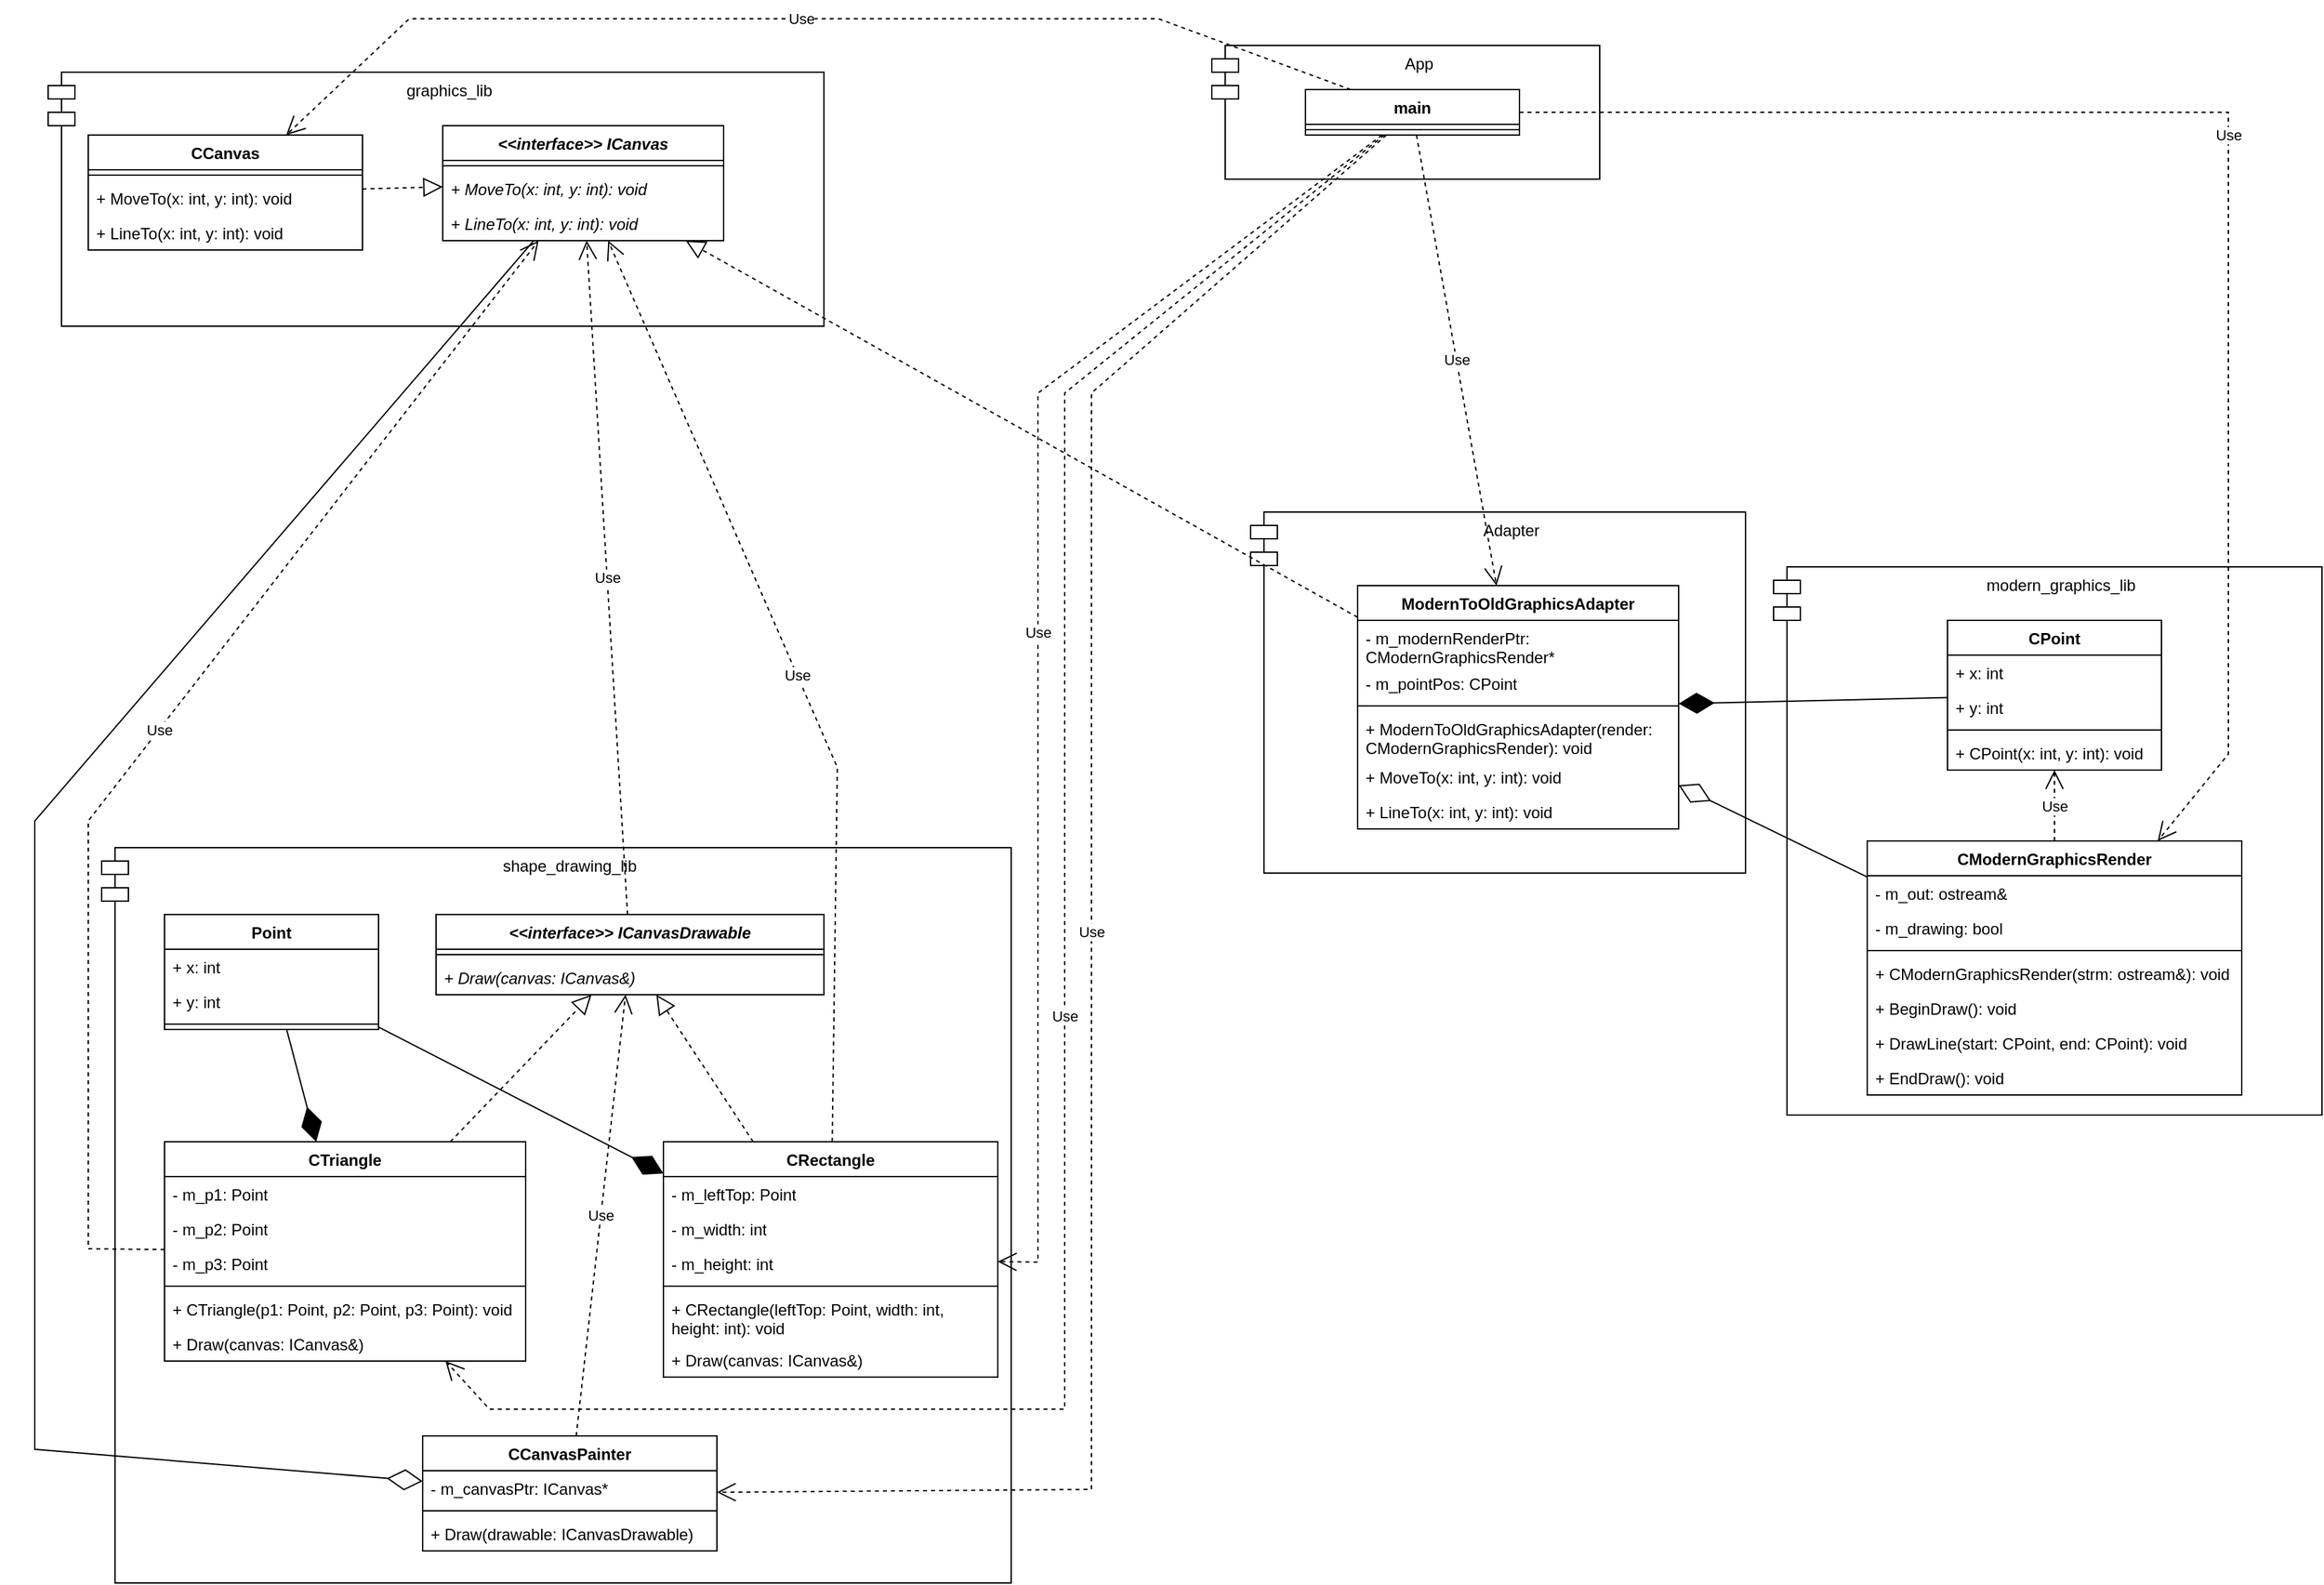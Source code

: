 <mxfile version="24.8.3">
  <diagram name="Страница — 1" id="Q5mQ6EyIHFrdvReiA6iZ">
    <mxGraphModel dx="2014" dy="634" grid="1" gridSize="10" guides="1" tooltips="1" connect="1" arrows="1" fold="1" page="1" pageScale="1" pageWidth="827" pageHeight="1169" math="0" shadow="0">
      <root>
        <mxCell id="0" />
        <mxCell id="1" parent="0" />
        <mxCell id="XjnwX9MCClepq0qYHrMa-5" value="App" style="shape=module;align=left;spacingLeft=20;align=center;verticalAlign=top;whiteSpace=wrap;html=1;" parent="1" vertex="1">
          <mxGeometry x="200" y="100" width="290" height="100" as="geometry" />
        </mxCell>
        <mxCell id="XjnwX9MCClepq0qYHrMa-1" value="main" style="swimlane;fontStyle=1;align=center;verticalAlign=top;childLayout=stackLayout;horizontal=1;startSize=26;horizontalStack=0;resizeParent=1;resizeParentMax=0;resizeLast=0;collapsible=1;marginBottom=0;whiteSpace=wrap;html=1;" parent="1" vertex="1">
          <mxGeometry x="270" y="133" width="160" height="34" as="geometry" />
        </mxCell>
        <mxCell id="XjnwX9MCClepq0qYHrMa-3" value="" style="line;strokeWidth=1;fillColor=none;align=left;verticalAlign=middle;spacingTop=-1;spacingLeft=3;spacingRight=3;rotatable=0;labelPosition=right;points=[];portConstraint=eastwest;strokeColor=inherit;" parent="XjnwX9MCClepq0qYHrMa-1" vertex="1">
          <mxGeometry y="26" width="160" height="8" as="geometry" />
        </mxCell>
        <mxCell id="XjnwX9MCClepq0qYHrMa-7" value="graphics_lib" style="shape=module;align=left;spacingLeft=20;align=center;verticalAlign=top;whiteSpace=wrap;html=1;" parent="1" vertex="1">
          <mxGeometry x="-670" y="120" width="580" height="190" as="geometry" />
        </mxCell>
        <mxCell id="XjnwX9MCClepq0qYHrMa-8" value="modern_graphics_lib" style="shape=module;align=left;spacingLeft=20;align=center;verticalAlign=top;whiteSpace=wrap;html=1;" parent="1" vertex="1">
          <mxGeometry x="620" y="490" width="410" height="410" as="geometry" />
        </mxCell>
        <mxCell id="XjnwX9MCClepq0qYHrMa-9" value="shape_drawing_lib" style="shape=module;align=left;spacingLeft=20;align=center;verticalAlign=top;whiteSpace=wrap;html=1;" parent="1" vertex="1">
          <mxGeometry x="-630" y="700" width="680" height="550" as="geometry" />
        </mxCell>
        <mxCell id="XjnwX9MCClepq0qYHrMa-10" value="&lt;i&gt;&amp;lt;&amp;lt;interface&amp;gt;&amp;gt; ICanvas&lt;/i&gt;" style="swimlane;fontStyle=1;align=center;verticalAlign=top;childLayout=stackLayout;horizontal=1;startSize=26;horizontalStack=0;resizeParent=1;resizeParentMax=0;resizeLast=0;collapsible=1;marginBottom=0;whiteSpace=wrap;html=1;" parent="1" vertex="1">
          <mxGeometry x="-375" y="160" width="210" height="86" as="geometry" />
        </mxCell>
        <mxCell id="XjnwX9MCClepq0qYHrMa-12" value="" style="line;strokeWidth=1;fillColor=none;align=left;verticalAlign=middle;spacingTop=-1;spacingLeft=3;spacingRight=3;rotatable=0;labelPosition=right;points=[];portConstraint=eastwest;strokeColor=inherit;" parent="XjnwX9MCClepq0qYHrMa-10" vertex="1">
          <mxGeometry y="26" width="210" height="8" as="geometry" />
        </mxCell>
        <mxCell id="XjnwX9MCClepq0qYHrMa-13" value="&lt;i&gt;+ MoveTo(x: int, y: int): void&lt;/i&gt;" style="text;strokeColor=none;fillColor=none;align=left;verticalAlign=top;spacingLeft=4;spacingRight=4;overflow=hidden;rotatable=0;points=[[0,0.5],[1,0.5]];portConstraint=eastwest;whiteSpace=wrap;html=1;" parent="XjnwX9MCClepq0qYHrMa-10" vertex="1">
          <mxGeometry y="34" width="210" height="26" as="geometry" />
        </mxCell>
        <mxCell id="XjnwX9MCClepq0qYHrMa-14" value="&lt;i&gt;+ LineTo(x: int, y: int): void&lt;/i&gt;" style="text;strokeColor=none;fillColor=none;align=left;verticalAlign=top;spacingLeft=4;spacingRight=4;overflow=hidden;rotatable=0;points=[[0,0.5],[1,0.5]];portConstraint=eastwest;whiteSpace=wrap;html=1;" parent="XjnwX9MCClepq0qYHrMa-10" vertex="1">
          <mxGeometry y="60" width="210" height="26" as="geometry" />
        </mxCell>
        <mxCell id="XjnwX9MCClepq0qYHrMa-15" value="CCanvas" style="swimlane;fontStyle=1;align=center;verticalAlign=top;childLayout=stackLayout;horizontal=1;startSize=26;horizontalStack=0;resizeParent=1;resizeParentMax=0;resizeLast=0;collapsible=1;marginBottom=0;whiteSpace=wrap;html=1;" parent="1" vertex="1">
          <mxGeometry x="-640" y="167" width="205" height="86" as="geometry" />
        </mxCell>
        <mxCell id="XjnwX9MCClepq0qYHrMa-17" value="" style="line;strokeWidth=1;fillColor=none;align=left;verticalAlign=middle;spacingTop=-1;spacingLeft=3;spacingRight=3;rotatable=0;labelPosition=right;points=[];portConstraint=eastwest;strokeColor=inherit;" parent="XjnwX9MCClepq0qYHrMa-15" vertex="1">
          <mxGeometry y="26" width="205" height="8" as="geometry" />
        </mxCell>
        <mxCell id="XjnwX9MCClepq0qYHrMa-19" value="+ MoveTo(x: int, y: int): void" style="text;strokeColor=none;fillColor=none;align=left;verticalAlign=top;spacingLeft=4;spacingRight=4;overflow=hidden;rotatable=0;points=[[0,0.5],[1,0.5]];portConstraint=eastwest;whiteSpace=wrap;html=1;" parent="XjnwX9MCClepq0qYHrMa-15" vertex="1">
          <mxGeometry y="34" width="205" height="26" as="geometry" />
        </mxCell>
        <mxCell id="XjnwX9MCClepq0qYHrMa-20" value="+ LineTo(x: int, y: int): void" style="text;strokeColor=none;fillColor=none;align=left;verticalAlign=top;spacingLeft=4;spacingRight=4;overflow=hidden;rotatable=0;points=[[0,0.5],[1,0.5]];portConstraint=eastwest;whiteSpace=wrap;html=1;" parent="XjnwX9MCClepq0qYHrMa-15" vertex="1">
          <mxGeometry y="60" width="205" height="26" as="geometry" />
        </mxCell>
        <mxCell id="XjnwX9MCClepq0qYHrMa-21" value="" style="endArrow=block;dashed=1;endFill=0;endSize=12;html=1;rounded=0;" parent="1" source="XjnwX9MCClepq0qYHrMa-15" target="XjnwX9MCClepq0qYHrMa-10" edge="1">
          <mxGeometry width="160" relative="1" as="geometry">
            <mxPoint x="-190" y="340" as="sourcePoint" />
            <mxPoint x="-30" y="340" as="targetPoint" />
          </mxGeometry>
        </mxCell>
        <mxCell id="XjnwX9MCClepq0qYHrMa-22" value="Point" style="swimlane;fontStyle=1;align=center;verticalAlign=top;childLayout=stackLayout;horizontal=1;startSize=26;horizontalStack=0;resizeParent=1;resizeParentMax=0;resizeLast=0;collapsible=1;marginBottom=0;whiteSpace=wrap;html=1;" parent="1" vertex="1">
          <mxGeometry x="-583" y="750" width="160" height="86" as="geometry" />
        </mxCell>
        <mxCell id="XjnwX9MCClepq0qYHrMa-23" value="+ x: int" style="text;strokeColor=none;fillColor=none;align=left;verticalAlign=top;spacingLeft=4;spacingRight=4;overflow=hidden;rotatable=0;points=[[0,0.5],[1,0.5]];portConstraint=eastwest;whiteSpace=wrap;html=1;" parent="XjnwX9MCClepq0qYHrMa-22" vertex="1">
          <mxGeometry y="26" width="160" height="26" as="geometry" />
        </mxCell>
        <mxCell id="XjnwX9MCClepq0qYHrMa-26" value="+ y: int" style="text;strokeColor=none;fillColor=none;align=left;verticalAlign=top;spacingLeft=4;spacingRight=4;overflow=hidden;rotatable=0;points=[[0,0.5],[1,0.5]];portConstraint=eastwest;whiteSpace=wrap;html=1;" parent="XjnwX9MCClepq0qYHrMa-22" vertex="1">
          <mxGeometry y="52" width="160" height="26" as="geometry" />
        </mxCell>
        <mxCell id="XjnwX9MCClepq0qYHrMa-24" value="" style="line;strokeWidth=1;fillColor=none;align=left;verticalAlign=middle;spacingTop=-1;spacingLeft=3;spacingRight=3;rotatable=0;labelPosition=right;points=[];portConstraint=eastwest;strokeColor=inherit;" parent="XjnwX9MCClepq0qYHrMa-22" vertex="1">
          <mxGeometry y="78" width="160" height="8" as="geometry" />
        </mxCell>
        <mxCell id="XjnwX9MCClepq0qYHrMa-27" value="&lt;i&gt;&amp;lt;&amp;lt;interface&amp;gt;&amp;gt; ICanvasDrawable&lt;/i&gt;" style="swimlane;fontStyle=1;align=center;verticalAlign=top;childLayout=stackLayout;horizontal=1;startSize=26;horizontalStack=0;resizeParent=1;resizeParentMax=0;resizeLast=0;collapsible=1;marginBottom=0;whiteSpace=wrap;html=1;" parent="1" vertex="1">
          <mxGeometry x="-380" y="750" width="290" height="60" as="geometry" />
        </mxCell>
        <mxCell id="XjnwX9MCClepq0qYHrMa-28" value="" style="line;strokeWidth=1;fillColor=none;align=left;verticalAlign=middle;spacingTop=-1;spacingLeft=3;spacingRight=3;rotatable=0;labelPosition=right;points=[];portConstraint=eastwest;strokeColor=inherit;" parent="XjnwX9MCClepq0qYHrMa-27" vertex="1">
          <mxGeometry y="26" width="290" height="8" as="geometry" />
        </mxCell>
        <mxCell id="XjnwX9MCClepq0qYHrMa-29" value="&lt;i&gt;+ Draw(canvas: ICanvas&amp;amp;)&lt;/i&gt;" style="text;strokeColor=none;fillColor=none;align=left;verticalAlign=top;spacingLeft=4;spacingRight=4;overflow=hidden;rotatable=0;points=[[0,0.5],[1,0.5]];portConstraint=eastwest;whiteSpace=wrap;html=1;" parent="XjnwX9MCClepq0qYHrMa-27" vertex="1">
          <mxGeometry y="34" width="290" height="26" as="geometry" />
        </mxCell>
        <mxCell id="XjnwX9MCClepq0qYHrMa-31" value="Use" style="endArrow=open;endSize=12;dashed=1;html=1;rounded=0;" parent="1" source="XjnwX9MCClepq0qYHrMa-27" target="XjnwX9MCClepq0qYHrMa-10" edge="1">
          <mxGeometry width="160" relative="1" as="geometry">
            <mxPoint x="-240" y="380" as="sourcePoint" />
            <mxPoint x="-80" y="380" as="targetPoint" />
          </mxGeometry>
        </mxCell>
        <mxCell id="XjnwX9MCClepq0qYHrMa-32" value="CTriangle" style="swimlane;fontStyle=1;align=center;verticalAlign=top;childLayout=stackLayout;horizontal=1;startSize=26;horizontalStack=0;resizeParent=1;resizeParentMax=0;resizeLast=0;collapsible=1;marginBottom=0;whiteSpace=wrap;html=1;" parent="1" vertex="1">
          <mxGeometry x="-583" y="920" width="270" height="164" as="geometry" />
        </mxCell>
        <mxCell id="XjnwX9MCClepq0qYHrMa-33" value="- m_p1: Point" style="text;strokeColor=none;fillColor=none;align=left;verticalAlign=top;spacingLeft=4;spacingRight=4;overflow=hidden;rotatable=0;points=[[0,0.5],[1,0.5]];portConstraint=eastwest;whiteSpace=wrap;html=1;" parent="XjnwX9MCClepq0qYHrMa-32" vertex="1">
          <mxGeometry y="26" width="270" height="26" as="geometry" />
        </mxCell>
        <mxCell id="XjnwX9MCClepq0qYHrMa-38" value="- m_p2: Point" style="text;strokeColor=none;fillColor=none;align=left;verticalAlign=top;spacingLeft=4;spacingRight=4;overflow=hidden;rotatable=0;points=[[0,0.5],[1,0.5]];portConstraint=eastwest;whiteSpace=wrap;html=1;" parent="XjnwX9MCClepq0qYHrMa-32" vertex="1">
          <mxGeometry y="52" width="270" height="26" as="geometry" />
        </mxCell>
        <mxCell id="XjnwX9MCClepq0qYHrMa-37" value="- m_p3: Point" style="text;strokeColor=none;fillColor=none;align=left;verticalAlign=top;spacingLeft=4;spacingRight=4;overflow=hidden;rotatable=0;points=[[0,0.5],[1,0.5]];portConstraint=eastwest;whiteSpace=wrap;html=1;" parent="XjnwX9MCClepq0qYHrMa-32" vertex="1">
          <mxGeometry y="78" width="270" height="26" as="geometry" />
        </mxCell>
        <mxCell id="XjnwX9MCClepq0qYHrMa-34" value="" style="line;strokeWidth=1;fillColor=none;align=left;verticalAlign=middle;spacingTop=-1;spacingLeft=3;spacingRight=3;rotatable=0;labelPosition=right;points=[];portConstraint=eastwest;strokeColor=inherit;" parent="XjnwX9MCClepq0qYHrMa-32" vertex="1">
          <mxGeometry y="104" width="270" height="8" as="geometry" />
        </mxCell>
        <mxCell id="XjnwX9MCClepq0qYHrMa-41" value="+ CTriangle(p1: Point, p2: Point, p3: Point): void" style="text;strokeColor=none;fillColor=none;align=left;verticalAlign=top;spacingLeft=4;spacingRight=4;overflow=hidden;rotatable=0;points=[[0,0.5],[1,0.5]];portConstraint=eastwest;whiteSpace=wrap;html=1;" parent="XjnwX9MCClepq0qYHrMa-32" vertex="1">
          <mxGeometry y="112" width="270" height="26" as="geometry" />
        </mxCell>
        <mxCell id="XjnwX9MCClepq0qYHrMa-35" value="+ Draw(canvas: ICanvas&amp;amp;)" style="text;strokeColor=none;fillColor=none;align=left;verticalAlign=top;spacingLeft=4;spacingRight=4;overflow=hidden;rotatable=0;points=[[0,0.5],[1,0.5]];portConstraint=eastwest;whiteSpace=wrap;html=1;" parent="XjnwX9MCClepq0qYHrMa-32" vertex="1">
          <mxGeometry y="138" width="270" height="26" as="geometry" />
        </mxCell>
        <mxCell id="XjnwX9MCClepq0qYHrMa-36" value="" style="endArrow=block;dashed=1;endFill=0;endSize=12;html=1;rounded=0;" parent="1" source="XjnwX9MCClepq0qYHrMa-32" target="XjnwX9MCClepq0qYHrMa-27" edge="1">
          <mxGeometry width="160" relative="1" as="geometry">
            <mxPoint x="-380" y="830" as="sourcePoint" />
            <mxPoint x="-220" y="830" as="targetPoint" />
          </mxGeometry>
        </mxCell>
        <mxCell id="XjnwX9MCClepq0qYHrMa-40" value="" style="endArrow=diamondThin;endFill=1;endSize=24;html=1;rounded=0;" parent="1" source="XjnwX9MCClepq0qYHrMa-22" target="XjnwX9MCClepq0qYHrMa-32" edge="1">
          <mxGeometry width="160" relative="1" as="geometry">
            <mxPoint x="-300" y="800" as="sourcePoint" />
            <mxPoint x="-140" y="800" as="targetPoint" />
          </mxGeometry>
        </mxCell>
        <mxCell id="XjnwX9MCClepq0qYHrMa-42" value="CRectangle" style="swimlane;fontStyle=1;align=center;verticalAlign=top;childLayout=stackLayout;horizontal=1;startSize=26;horizontalStack=0;resizeParent=1;resizeParentMax=0;resizeLast=0;collapsible=1;marginBottom=0;whiteSpace=wrap;html=1;" parent="1" vertex="1">
          <mxGeometry x="-210" y="920" width="250" height="176" as="geometry" />
        </mxCell>
        <mxCell id="XjnwX9MCClepq0qYHrMa-43" value="- m_leftTop: Point" style="text;strokeColor=none;fillColor=none;align=left;verticalAlign=top;spacingLeft=4;spacingRight=4;overflow=hidden;rotatable=0;points=[[0,0.5],[1,0.5]];portConstraint=eastwest;whiteSpace=wrap;html=1;" parent="XjnwX9MCClepq0qYHrMa-42" vertex="1">
          <mxGeometry y="26" width="250" height="26" as="geometry" />
        </mxCell>
        <mxCell id="XjnwX9MCClepq0qYHrMa-44" value="- m_width: int" style="text;strokeColor=none;fillColor=none;align=left;verticalAlign=top;spacingLeft=4;spacingRight=4;overflow=hidden;rotatable=0;points=[[0,0.5],[1,0.5]];portConstraint=eastwest;whiteSpace=wrap;html=1;" parent="XjnwX9MCClepq0qYHrMa-42" vertex="1">
          <mxGeometry y="52" width="250" height="26" as="geometry" />
        </mxCell>
        <mxCell id="XjnwX9MCClepq0qYHrMa-45" value="- m_height: int" style="text;strokeColor=none;fillColor=none;align=left;verticalAlign=top;spacingLeft=4;spacingRight=4;overflow=hidden;rotatable=0;points=[[0,0.5],[1,0.5]];portConstraint=eastwest;whiteSpace=wrap;html=1;" parent="XjnwX9MCClepq0qYHrMa-42" vertex="1">
          <mxGeometry y="78" width="250" height="26" as="geometry" />
        </mxCell>
        <mxCell id="XjnwX9MCClepq0qYHrMa-46" value="" style="line;strokeWidth=1;fillColor=none;align=left;verticalAlign=middle;spacingTop=-1;spacingLeft=3;spacingRight=3;rotatable=0;labelPosition=right;points=[];portConstraint=eastwest;strokeColor=inherit;" parent="XjnwX9MCClepq0qYHrMa-42" vertex="1">
          <mxGeometry y="104" width="250" height="8" as="geometry" />
        </mxCell>
        <mxCell id="XjnwX9MCClepq0qYHrMa-47" value="+&amp;nbsp;&lt;span style=&quot;text-align: center;&quot;&gt;CRectangle&lt;/span&gt;(leftTop: Point, width: int, height: int): void" style="text;strokeColor=none;fillColor=none;align=left;verticalAlign=top;spacingLeft=4;spacingRight=4;overflow=hidden;rotatable=0;points=[[0,0.5],[1,0.5]];portConstraint=eastwest;whiteSpace=wrap;html=1;" parent="XjnwX9MCClepq0qYHrMa-42" vertex="1">
          <mxGeometry y="112" width="250" height="38" as="geometry" />
        </mxCell>
        <mxCell id="XjnwX9MCClepq0qYHrMa-48" value="+ Draw(canvas: ICanvas&amp;amp;)" style="text;strokeColor=none;fillColor=none;align=left;verticalAlign=top;spacingLeft=4;spacingRight=4;overflow=hidden;rotatable=0;points=[[0,0.5],[1,0.5]];portConstraint=eastwest;whiteSpace=wrap;html=1;" parent="XjnwX9MCClepq0qYHrMa-42" vertex="1">
          <mxGeometry y="150" width="250" height="26" as="geometry" />
        </mxCell>
        <mxCell id="XjnwX9MCClepq0qYHrMa-51" value="" style="endArrow=block;dashed=1;endFill=0;endSize=12;html=1;rounded=0;" parent="1" source="XjnwX9MCClepq0qYHrMa-42" target="XjnwX9MCClepq0qYHrMa-27" edge="1">
          <mxGeometry width="160" relative="1" as="geometry">
            <mxPoint x="-280" y="920" as="sourcePoint" />
            <mxPoint x="-120" y="920" as="targetPoint" />
          </mxGeometry>
        </mxCell>
        <mxCell id="XjnwX9MCClepq0qYHrMa-52" value="" style="endArrow=diamondThin;endFill=1;endSize=24;html=1;rounded=0;" parent="1" source="XjnwX9MCClepq0qYHrMa-22" target="XjnwX9MCClepq0qYHrMa-42" edge="1">
          <mxGeometry width="160" relative="1" as="geometry">
            <mxPoint x="-340" y="880" as="sourcePoint" />
            <mxPoint x="-180" y="880" as="targetPoint" />
          </mxGeometry>
        </mxCell>
        <mxCell id="XjnwX9MCClepq0qYHrMa-53" value="Use" style="endArrow=open;endSize=12;dashed=1;html=1;rounded=0;" parent="1" source="XjnwX9MCClepq0qYHrMa-42" target="XjnwX9MCClepq0qYHrMa-10" edge="1">
          <mxGeometry width="160" relative="1" as="geometry">
            <mxPoint x="-250" y="560" as="sourcePoint" />
            <mxPoint x="-90" y="560" as="targetPoint" />
            <Array as="points">
              <mxPoint x="-80" y="640" />
            </Array>
          </mxGeometry>
        </mxCell>
        <mxCell id="XjnwX9MCClepq0qYHrMa-54" value="Use" style="endArrow=open;endSize=12;dashed=1;html=1;rounded=0;" parent="1" source="XjnwX9MCClepq0qYHrMa-32" target="XjnwX9MCClepq0qYHrMa-10" edge="1">
          <mxGeometry width="160" relative="1" as="geometry">
            <mxPoint x="-98" y="610" as="sourcePoint" />
            <mxPoint x="-328" y="166" as="targetPoint" />
            <Array as="points">
              <mxPoint x="-640" y="1000" />
              <mxPoint x="-640" y="680" />
            </Array>
          </mxGeometry>
        </mxCell>
        <mxCell id="XjnwX9MCClepq0qYHrMa-55" value="CCanvasPainter" style="swimlane;fontStyle=1;align=center;verticalAlign=top;childLayout=stackLayout;horizontal=1;startSize=26;horizontalStack=0;resizeParent=1;resizeParentMax=0;resizeLast=0;collapsible=1;marginBottom=0;whiteSpace=wrap;html=1;" parent="1" vertex="1">
          <mxGeometry x="-390" y="1140" width="220" height="86" as="geometry" />
        </mxCell>
        <mxCell id="XjnwX9MCClepq0qYHrMa-56" value="- m_canvasPtr: ICanvas*" style="text;strokeColor=none;fillColor=none;align=left;verticalAlign=top;spacingLeft=4;spacingRight=4;overflow=hidden;rotatable=0;points=[[0,0.5],[1,0.5]];portConstraint=eastwest;whiteSpace=wrap;html=1;" parent="XjnwX9MCClepq0qYHrMa-55" vertex="1">
          <mxGeometry y="26" width="220" height="26" as="geometry" />
        </mxCell>
        <mxCell id="XjnwX9MCClepq0qYHrMa-57" value="" style="line;strokeWidth=1;fillColor=none;align=left;verticalAlign=middle;spacingTop=-1;spacingLeft=3;spacingRight=3;rotatable=0;labelPosition=right;points=[];portConstraint=eastwest;strokeColor=inherit;" parent="XjnwX9MCClepq0qYHrMa-55" vertex="1">
          <mxGeometry y="52" width="220" height="8" as="geometry" />
        </mxCell>
        <mxCell id="XjnwX9MCClepq0qYHrMa-58" value="+ Draw(drawable: ICanvasDrawable)" style="text;strokeColor=none;fillColor=none;align=left;verticalAlign=top;spacingLeft=4;spacingRight=4;overflow=hidden;rotatable=0;points=[[0,0.5],[1,0.5]];portConstraint=eastwest;whiteSpace=wrap;html=1;" parent="XjnwX9MCClepq0qYHrMa-55" vertex="1">
          <mxGeometry y="60" width="220" height="26" as="geometry" />
        </mxCell>
        <mxCell id="XjnwX9MCClepq0qYHrMa-59" value="" style="endArrow=diamondThin;endFill=0;endSize=24;html=1;rounded=0;" parent="1" source="XjnwX9MCClepq0qYHrMa-10" target="XjnwX9MCClepq0qYHrMa-55" edge="1">
          <mxGeometry width="160" relative="1" as="geometry">
            <mxPoint x="-260" y="660" as="sourcePoint" />
            <mxPoint x="-100" y="660" as="targetPoint" />
            <Array as="points">
              <mxPoint x="-680" y="680" />
              <mxPoint x="-680" y="1150" />
            </Array>
          </mxGeometry>
        </mxCell>
        <mxCell id="XjnwX9MCClepq0qYHrMa-60" value="Use" style="endArrow=open;endSize=12;dashed=1;html=1;rounded=0;" parent="1" source="XjnwX9MCClepq0qYHrMa-55" target="XjnwX9MCClepq0qYHrMa-27" edge="1">
          <mxGeometry width="160" relative="1" as="geometry">
            <mxPoint x="-320" y="1000" as="sourcePoint" />
            <mxPoint x="-160" y="1000" as="targetPoint" />
          </mxGeometry>
        </mxCell>
        <mxCell id="XjnwX9MCClepq0qYHrMa-61" value="CPoint" style="swimlane;fontStyle=1;align=center;verticalAlign=top;childLayout=stackLayout;horizontal=1;startSize=26;horizontalStack=0;resizeParent=1;resizeParentMax=0;resizeLast=0;collapsible=1;marginBottom=0;whiteSpace=wrap;html=1;" parent="1" vertex="1">
          <mxGeometry x="750" y="530" width="160" height="112" as="geometry" />
        </mxCell>
        <mxCell id="XjnwX9MCClepq0qYHrMa-62" value="+ x: int" style="text;strokeColor=none;fillColor=none;align=left;verticalAlign=top;spacingLeft=4;spacingRight=4;overflow=hidden;rotatable=0;points=[[0,0.5],[1,0.5]];portConstraint=eastwest;whiteSpace=wrap;html=1;" parent="XjnwX9MCClepq0qYHrMa-61" vertex="1">
          <mxGeometry y="26" width="160" height="26" as="geometry" />
        </mxCell>
        <mxCell id="XjnwX9MCClepq0qYHrMa-65" value="+ y: int" style="text;strokeColor=none;fillColor=none;align=left;verticalAlign=top;spacingLeft=4;spacingRight=4;overflow=hidden;rotatable=0;points=[[0,0.5],[1,0.5]];portConstraint=eastwest;whiteSpace=wrap;html=1;" parent="XjnwX9MCClepq0qYHrMa-61" vertex="1">
          <mxGeometry y="52" width="160" height="26" as="geometry" />
        </mxCell>
        <mxCell id="XjnwX9MCClepq0qYHrMa-63" value="" style="line;strokeWidth=1;fillColor=none;align=left;verticalAlign=middle;spacingTop=-1;spacingLeft=3;spacingRight=3;rotatable=0;labelPosition=right;points=[];portConstraint=eastwest;strokeColor=inherit;" parent="XjnwX9MCClepq0qYHrMa-61" vertex="1">
          <mxGeometry y="78" width="160" height="8" as="geometry" />
        </mxCell>
        <mxCell id="XjnwX9MCClepq0qYHrMa-64" value="+ CPoint(x: int, y: int): void" style="text;strokeColor=none;fillColor=none;align=left;verticalAlign=top;spacingLeft=4;spacingRight=4;overflow=hidden;rotatable=0;points=[[0,0.5],[1,0.5]];portConstraint=eastwest;whiteSpace=wrap;html=1;" parent="XjnwX9MCClepq0qYHrMa-61" vertex="1">
          <mxGeometry y="86" width="160" height="26" as="geometry" />
        </mxCell>
        <mxCell id="XjnwX9MCClepq0qYHrMa-66" value="CModernGraphicsRender" style="swimlane;fontStyle=1;align=center;verticalAlign=top;childLayout=stackLayout;horizontal=1;startSize=26;horizontalStack=0;resizeParent=1;resizeParentMax=0;resizeLast=0;collapsible=1;marginBottom=0;whiteSpace=wrap;html=1;" parent="1" vertex="1">
          <mxGeometry x="690" y="695" width="280" height="190" as="geometry" />
        </mxCell>
        <mxCell id="XjnwX9MCClepq0qYHrMa-67" value="- m_out: ostream&amp;amp;" style="text;strokeColor=none;fillColor=none;align=left;verticalAlign=top;spacingLeft=4;spacingRight=4;overflow=hidden;rotatable=0;points=[[0,0.5],[1,0.5]];portConstraint=eastwest;whiteSpace=wrap;html=1;" parent="XjnwX9MCClepq0qYHrMa-66" vertex="1">
          <mxGeometry y="26" width="280" height="26" as="geometry" />
        </mxCell>
        <mxCell id="XjnwX9MCClepq0qYHrMa-68" value="- m_drawing: bool" style="text;strokeColor=none;fillColor=none;align=left;verticalAlign=top;spacingLeft=4;spacingRight=4;overflow=hidden;rotatable=0;points=[[0,0.5],[1,0.5]];portConstraint=eastwest;whiteSpace=wrap;html=1;" parent="XjnwX9MCClepq0qYHrMa-66" vertex="1">
          <mxGeometry y="52" width="280" height="26" as="geometry" />
        </mxCell>
        <mxCell id="XjnwX9MCClepq0qYHrMa-69" value="" style="line;strokeWidth=1;fillColor=none;align=left;verticalAlign=middle;spacingTop=-1;spacingLeft=3;spacingRight=3;rotatable=0;labelPosition=right;points=[];portConstraint=eastwest;strokeColor=inherit;" parent="XjnwX9MCClepq0qYHrMa-66" vertex="1">
          <mxGeometry y="78" width="280" height="8" as="geometry" />
        </mxCell>
        <mxCell id="XjnwX9MCClepq0qYHrMa-70" value="+&amp;nbsp;&lt;span style=&quot;text-align: center;&quot;&gt;CModernGraphicsRender&lt;/span&gt;(strm: ostream&amp;amp;): void" style="text;strokeColor=none;fillColor=none;align=left;verticalAlign=top;spacingLeft=4;spacingRight=4;overflow=hidden;rotatable=0;points=[[0,0.5],[1,0.5]];portConstraint=eastwest;whiteSpace=wrap;html=1;" parent="XjnwX9MCClepq0qYHrMa-66" vertex="1">
          <mxGeometry y="86" width="280" height="26" as="geometry" />
        </mxCell>
        <mxCell id="XjnwX9MCClepq0qYHrMa-71" value="+&amp;nbsp;&lt;span style=&quot;text-align: center;&quot;&gt;BeginDraw&lt;/span&gt;(): void" style="text;strokeColor=none;fillColor=none;align=left;verticalAlign=top;spacingLeft=4;spacingRight=4;overflow=hidden;rotatable=0;points=[[0,0.5],[1,0.5]];portConstraint=eastwest;whiteSpace=wrap;html=1;" parent="XjnwX9MCClepq0qYHrMa-66" vertex="1">
          <mxGeometry y="112" width="280" height="26" as="geometry" />
        </mxCell>
        <mxCell id="XjnwX9MCClepq0qYHrMa-72" value="+&amp;nbsp;&lt;span style=&quot;text-align: center;&quot;&gt;DrawLine&lt;/span&gt;(start: CPoint, end: CPoint): void" style="text;strokeColor=none;fillColor=none;align=left;verticalAlign=top;spacingLeft=4;spacingRight=4;overflow=hidden;rotatable=0;points=[[0,0.5],[1,0.5]];portConstraint=eastwest;whiteSpace=wrap;html=1;" parent="XjnwX9MCClepq0qYHrMa-66" vertex="1">
          <mxGeometry y="138" width="280" height="26" as="geometry" />
        </mxCell>
        <mxCell id="XjnwX9MCClepq0qYHrMa-73" value="+&amp;nbsp;&lt;span style=&quot;text-align: center;&quot;&gt;EndDraw&lt;/span&gt;(): void" style="text;strokeColor=none;fillColor=none;align=left;verticalAlign=top;spacingLeft=4;spacingRight=4;overflow=hidden;rotatable=0;points=[[0,0.5],[1,0.5]];portConstraint=eastwest;whiteSpace=wrap;html=1;" parent="XjnwX9MCClepq0qYHrMa-66" vertex="1">
          <mxGeometry y="164" width="280" height="26" as="geometry" />
        </mxCell>
        <mxCell id="XjnwX9MCClepq0qYHrMa-74" value="Use" style="endArrow=open;endSize=12;dashed=1;html=1;rounded=0;" parent="1" source="XjnwX9MCClepq0qYHrMa-66" target="XjnwX9MCClepq0qYHrMa-61" edge="1">
          <mxGeometry width="160" relative="1" as="geometry">
            <mxPoint x="760" y="700" as="sourcePoint" />
            <mxPoint x="920" y="700" as="targetPoint" />
          </mxGeometry>
        </mxCell>
        <mxCell id="XjnwX9MCClepq0qYHrMa-75" value="Adapter" style="shape=module;align=left;spacingLeft=20;align=center;verticalAlign=top;whiteSpace=wrap;html=1;" parent="1" vertex="1">
          <mxGeometry x="229" y="449" width="370" height="270" as="geometry" />
        </mxCell>
        <mxCell id="XjnwX9MCClepq0qYHrMa-76" value="ModernToOldGraphicsAdapter" style="swimlane;fontStyle=1;align=center;verticalAlign=top;childLayout=stackLayout;horizontal=1;startSize=26;horizontalStack=0;resizeParent=1;resizeParentMax=0;resizeLast=0;collapsible=1;marginBottom=0;whiteSpace=wrap;html=1;" parent="1" vertex="1">
          <mxGeometry x="309" y="504" width="240" height="182" as="geometry" />
        </mxCell>
        <mxCell id="XjnwX9MCClepq0qYHrMa-77" value="- m_modernRenderPtr: CModernGraphicsRender*" style="text;strokeColor=none;fillColor=none;align=left;verticalAlign=top;spacingLeft=4;spacingRight=4;overflow=hidden;rotatable=0;points=[[0,0.5],[1,0.5]];portConstraint=eastwest;whiteSpace=wrap;html=1;" parent="XjnwX9MCClepq0qYHrMa-76" vertex="1">
          <mxGeometry y="26" width="240" height="34" as="geometry" />
        </mxCell>
        <mxCell id="XjnwX9MCClepq0qYHrMa-83" value="- m_pointPos: CPoint" style="text;strokeColor=none;fillColor=none;align=left;verticalAlign=top;spacingLeft=4;spacingRight=4;overflow=hidden;rotatable=0;points=[[0,0.5],[1,0.5]];portConstraint=eastwest;whiteSpace=wrap;html=1;" parent="XjnwX9MCClepq0qYHrMa-76" vertex="1">
          <mxGeometry y="60" width="240" height="26" as="geometry" />
        </mxCell>
        <mxCell id="XjnwX9MCClepq0qYHrMa-78" value="" style="line;strokeWidth=1;fillColor=none;align=left;verticalAlign=middle;spacingTop=-1;spacingLeft=3;spacingRight=3;rotatable=0;labelPosition=right;points=[];portConstraint=eastwest;strokeColor=inherit;" parent="XjnwX9MCClepq0qYHrMa-76" vertex="1">
          <mxGeometry y="86" width="240" height="8" as="geometry" />
        </mxCell>
        <mxCell id="XjnwX9MCClepq0qYHrMa-87" value="+&amp;nbsp;&lt;span style=&quot;text-align: center;&quot;&gt;ModernToOldGraphicsAdapter&lt;/span&gt;(render: CModernGraphicsRender): void" style="text;strokeColor=none;fillColor=none;align=left;verticalAlign=top;spacingLeft=4;spacingRight=4;overflow=hidden;rotatable=0;points=[[0,0.5],[1,0.5]];portConstraint=eastwest;whiteSpace=wrap;html=1;" parent="XjnwX9MCClepq0qYHrMa-76" vertex="1">
          <mxGeometry y="94" width="240" height="36" as="geometry" />
        </mxCell>
        <mxCell id="XjnwX9MCClepq0qYHrMa-79" value="+ MoveTo(x: int, y: int): void" style="text;strokeColor=none;fillColor=none;align=left;verticalAlign=top;spacingLeft=4;spacingRight=4;overflow=hidden;rotatable=0;points=[[0,0.5],[1,0.5]];portConstraint=eastwest;whiteSpace=wrap;html=1;" parent="XjnwX9MCClepq0qYHrMa-76" vertex="1">
          <mxGeometry y="130" width="240" height="26" as="geometry" />
        </mxCell>
        <mxCell id="XjnwX9MCClepq0qYHrMa-82" value="+ LineTo(x: int, y: int): void" style="text;strokeColor=none;fillColor=none;align=left;verticalAlign=top;spacingLeft=4;spacingRight=4;overflow=hidden;rotatable=0;points=[[0,0.5],[1,0.5]];portConstraint=eastwest;whiteSpace=wrap;html=1;" parent="XjnwX9MCClepq0qYHrMa-76" vertex="1">
          <mxGeometry y="156" width="240" height="26" as="geometry" />
        </mxCell>
        <mxCell id="XjnwX9MCClepq0qYHrMa-80" value="" style="endArrow=block;dashed=1;endFill=0;endSize=12;html=1;rounded=0;" parent="1" source="XjnwX9MCClepq0qYHrMa-76" target="XjnwX9MCClepq0qYHrMa-10" edge="1">
          <mxGeometry width="160" relative="1" as="geometry">
            <mxPoint x="70" y="530" as="sourcePoint" />
            <mxPoint x="230" y="530" as="targetPoint" />
          </mxGeometry>
        </mxCell>
        <mxCell id="XjnwX9MCClepq0qYHrMa-84" value="" style="endArrow=diamondThin;endFill=1;endSize=24;html=1;rounded=0;" parent="1" source="XjnwX9MCClepq0qYHrMa-61" target="XjnwX9MCClepq0qYHrMa-76" edge="1">
          <mxGeometry width="160" relative="1" as="geometry">
            <mxPoint x="330" y="620" as="sourcePoint" />
            <mxPoint x="490" y="620" as="targetPoint" />
          </mxGeometry>
        </mxCell>
        <mxCell id="XjnwX9MCClepq0qYHrMa-85" value="" style="endArrow=diamondThin;endFill=0;endSize=24;html=1;rounded=0;" parent="1" source="XjnwX9MCClepq0qYHrMa-66" target="XjnwX9MCClepq0qYHrMa-76" edge="1">
          <mxGeometry width="160" relative="1" as="geometry">
            <mxPoint x="280" y="620" as="sourcePoint" />
            <mxPoint x="440" y="620" as="targetPoint" />
          </mxGeometry>
        </mxCell>
        <mxCell id="XjnwX9MCClepq0qYHrMa-88" value="Use" style="endArrow=open;endSize=12;dashed=1;html=1;rounded=0;" parent="1" source="XjnwX9MCClepq0qYHrMa-1" target="XjnwX9MCClepq0qYHrMa-76" edge="1">
          <mxGeometry width="160" relative="1" as="geometry">
            <mxPoint x="80" y="420" as="sourcePoint" />
            <mxPoint x="240" y="420" as="targetPoint" />
          </mxGeometry>
        </mxCell>
        <mxCell id="XjnwX9MCClepq0qYHrMa-89" value="Use" style="endArrow=open;endSize=12;dashed=1;html=1;rounded=0;" parent="1" source="XjnwX9MCClepq0qYHrMa-1" target="XjnwX9MCClepq0qYHrMa-15" edge="1">
          <mxGeometry width="160" relative="1" as="geometry">
            <mxPoint x="80" y="420" as="sourcePoint" />
            <mxPoint x="240" y="420" as="targetPoint" />
            <Array as="points">
              <mxPoint x="160" y="80" />
              <mxPoint x="-400" y="80" />
            </Array>
          </mxGeometry>
        </mxCell>
        <mxCell id="XjnwX9MCClepq0qYHrMa-90" value="Use" style="endArrow=open;endSize=12;dashed=1;html=1;rounded=0;" parent="1" source="XjnwX9MCClepq0qYHrMa-1" target="XjnwX9MCClepq0qYHrMa-66" edge="1">
          <mxGeometry width="160" relative="1" as="geometry">
            <mxPoint x="370" y="440" as="sourcePoint" />
            <mxPoint x="530" y="440" as="targetPoint" />
            <Array as="points">
              <mxPoint x="960" y="150" />
              <mxPoint x="960" y="630" />
            </Array>
          </mxGeometry>
        </mxCell>
        <mxCell id="XjnwX9MCClepq0qYHrMa-91" value="Use" style="endArrow=open;endSize=12;dashed=1;html=1;rounded=0;" parent="1" source="XjnwX9MCClepq0qYHrMa-1" target="XjnwX9MCClepq0qYHrMa-42" edge="1">
          <mxGeometry width="160" relative="1" as="geometry">
            <mxPoint x="-120" y="850" as="sourcePoint" />
            <mxPoint x="40" y="850" as="targetPoint" />
            <Array as="points">
              <mxPoint x="70" y="360" />
              <mxPoint x="70" y="1010" />
            </Array>
          </mxGeometry>
        </mxCell>
        <mxCell id="XjnwX9MCClepq0qYHrMa-92" value="Use" style="endArrow=open;endSize=12;dashed=1;html=1;rounded=0;" parent="1" source="XjnwX9MCClepq0qYHrMa-1" target="XjnwX9MCClepq0qYHrMa-32" edge="1">
          <mxGeometry width="160" relative="1" as="geometry">
            <mxPoint x="-30" y="960" as="sourcePoint" />
            <mxPoint x="130" y="960" as="targetPoint" />
            <Array as="points">
              <mxPoint x="90" y="360" />
              <mxPoint x="90" y="1120" />
              <mxPoint x="-340" y="1120" />
            </Array>
          </mxGeometry>
        </mxCell>
        <mxCell id="XjnwX9MCClepq0qYHrMa-93" value="Use" style="endArrow=open;endSize=12;dashed=1;html=1;rounded=0;" parent="1" source="XjnwX9MCClepq0qYHrMa-1" target="XjnwX9MCClepq0qYHrMa-55" edge="1">
          <mxGeometry width="160" relative="1" as="geometry">
            <mxPoint x="490" y="240" as="sourcePoint" />
            <mxPoint x="-212" y="1157" as="targetPoint" />
            <Array as="points">
              <mxPoint x="110" y="360" />
              <mxPoint x="110" y="1180" />
            </Array>
          </mxGeometry>
        </mxCell>
      </root>
    </mxGraphModel>
  </diagram>
</mxfile>
